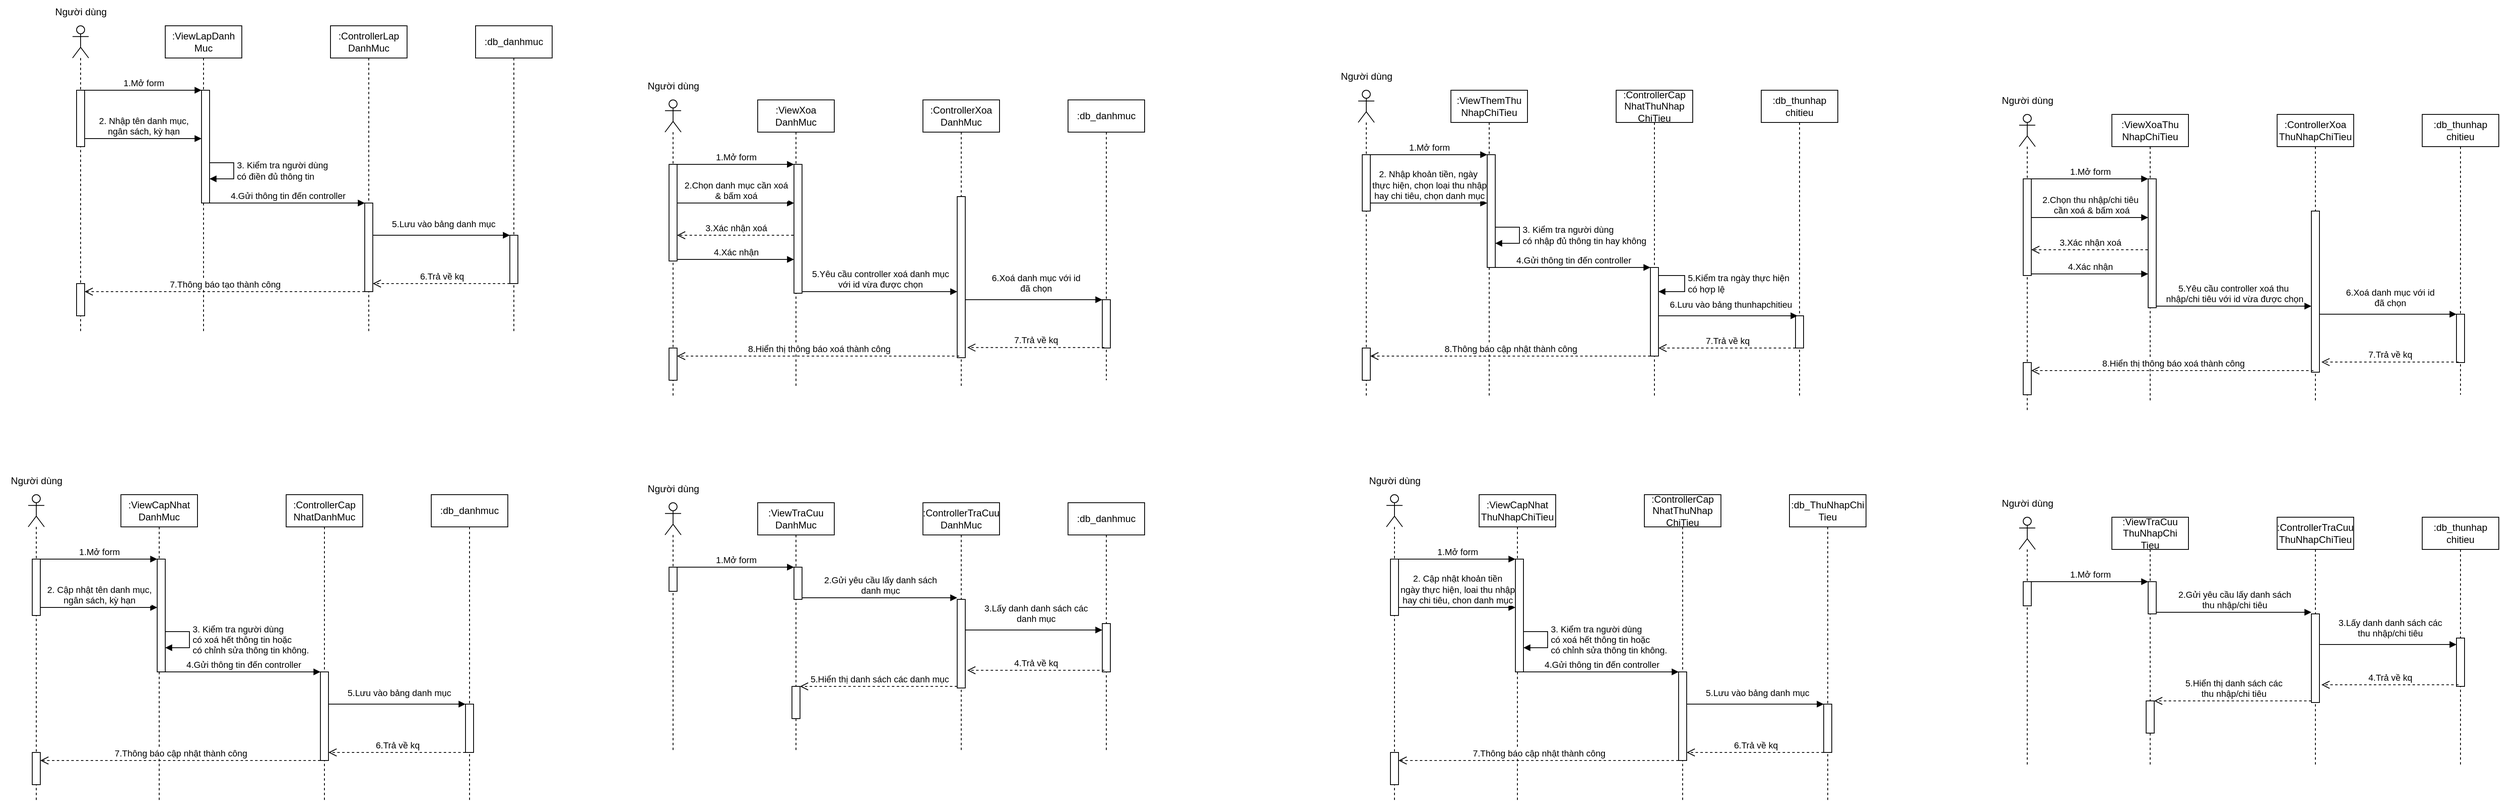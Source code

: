 <mxfile version="26.0.16">
  <diagram name="Page-1" id="Nqb4-_hJpwS22VLIAk9H">
    <mxGraphModel dx="1231" dy="576" grid="1" gridSize="10" guides="1" tooltips="1" connect="1" arrows="1" fold="1" page="1" pageScale="1" pageWidth="850" pageHeight="1100" math="0" shadow="0">
      <root>
        <mxCell id="0" />
        <mxCell id="1" parent="0" />
        <mxCell id="1UYPP20aJdMT9HMQDUuw-1" value="" style="shape=umlLifeline;perimeter=lifelinePerimeter;whiteSpace=wrap;html=1;container=1;dropTarget=0;collapsible=0;recursiveResize=0;outlineConnect=0;portConstraint=eastwest;newEdgeStyle={&quot;curved&quot;:0,&quot;rounded&quot;:0};participant=umlActor;" parent="1" vertex="1">
          <mxGeometry x="210" y="100" width="20" height="380" as="geometry" />
        </mxCell>
        <mxCell id="1UYPP20aJdMT9HMQDUuw-8" value="" style="html=1;points=[[0,0,0,0,5],[0,1,0,0,-5],[1,0,0,0,5],[1,1,0,0,-5]];perimeter=orthogonalPerimeter;outlineConnect=0;targetShapes=umlLifeline;portConstraint=eastwest;newEdgeStyle={&quot;curved&quot;:0,&quot;rounded&quot;:0};" parent="1UYPP20aJdMT9HMQDUuw-1" vertex="1">
          <mxGeometry x="5" y="80" width="10" height="70" as="geometry" />
        </mxCell>
        <mxCell id="1UYPP20aJdMT9HMQDUuw-19" value="" style="html=1;points=[[0,0,0,0,5],[0,1,0,0,-5],[1,0,0,0,5],[1,1,0,0,-5]];perimeter=orthogonalPerimeter;outlineConnect=0;targetShapes=umlLifeline;portConstraint=eastwest;newEdgeStyle={&quot;curved&quot;:0,&quot;rounded&quot;:0};" parent="1UYPP20aJdMT9HMQDUuw-1" vertex="1">
          <mxGeometry x="5" y="320" width="10" height="40" as="geometry" />
        </mxCell>
        <mxCell id="1UYPP20aJdMT9HMQDUuw-2" value=":ViewLapDanh&lt;br&gt;Muc" style="shape=umlLifeline;perimeter=lifelinePerimeter;whiteSpace=wrap;html=1;container=1;dropTarget=0;collapsible=0;recursiveResize=0;outlineConnect=0;portConstraint=eastwest;newEdgeStyle={&quot;curved&quot;:0,&quot;rounded&quot;:0};" parent="1" vertex="1">
          <mxGeometry x="325" y="100" width="95" height="380" as="geometry" />
        </mxCell>
        <mxCell id="1UYPP20aJdMT9HMQDUuw-5" value="" style="html=1;points=[[0,0,0,0,5],[0,1,0,0,-5],[1,0,0,0,5],[1,1,0,0,-5]];perimeter=orthogonalPerimeter;outlineConnect=0;targetShapes=umlLifeline;portConstraint=eastwest;newEdgeStyle={&quot;curved&quot;:0,&quot;rounded&quot;:0};" parent="1UYPP20aJdMT9HMQDUuw-2" vertex="1">
          <mxGeometry x="45" y="80" width="10" height="140" as="geometry" />
        </mxCell>
        <mxCell id="1UYPP20aJdMT9HMQDUuw-3" value=":ControllerLap&lt;br&gt;DanhMuc" style="shape=umlLifeline;perimeter=lifelinePerimeter;whiteSpace=wrap;html=1;container=1;dropTarget=0;collapsible=0;recursiveResize=0;outlineConnect=0;portConstraint=eastwest;newEdgeStyle={&quot;curved&quot;:0,&quot;rounded&quot;:0};" parent="1" vertex="1">
          <mxGeometry x="530" y="100" width="95" height="380" as="geometry" />
        </mxCell>
        <mxCell id="1UYPP20aJdMT9HMQDUuw-15" value="" style="html=1;points=[[0,0,0,0,5],[0,1,0,0,-5],[1,0,0,0,5],[1,1,0,0,-5]];perimeter=orthogonalPerimeter;outlineConnect=0;targetShapes=umlLifeline;portConstraint=eastwest;newEdgeStyle={&quot;curved&quot;:0,&quot;rounded&quot;:0};" parent="1UYPP20aJdMT9HMQDUuw-3" vertex="1">
          <mxGeometry x="42.5" y="220" width="10" height="110" as="geometry" />
        </mxCell>
        <mxCell id="1UYPP20aJdMT9HMQDUuw-4" value=":db_danhmuc" style="shape=umlLifeline;perimeter=lifelinePerimeter;whiteSpace=wrap;html=1;container=1;dropTarget=0;collapsible=0;recursiveResize=0;outlineConnect=0;portConstraint=eastwest;newEdgeStyle={&quot;curved&quot;:0,&quot;rounded&quot;:0};" parent="1" vertex="1">
          <mxGeometry x="710" y="100" width="95" height="380" as="geometry" />
        </mxCell>
        <mxCell id="1UYPP20aJdMT9HMQDUuw-12" value="" style="html=1;points=[[0,0,0,0,5],[0,1,0,0,-5],[1,0,0,0,5],[1,1,0,0,-5]];perimeter=orthogonalPerimeter;outlineConnect=0;targetShapes=umlLifeline;portConstraint=eastwest;newEdgeStyle={&quot;curved&quot;:0,&quot;rounded&quot;:0};" parent="1UYPP20aJdMT9HMQDUuw-4" vertex="1">
          <mxGeometry x="42.5" y="260" width="10" height="60" as="geometry" />
        </mxCell>
        <mxCell id="1UYPP20aJdMT9HMQDUuw-9" value="1.Mở form" style="html=1;verticalAlign=bottom;endArrow=block;curved=0;rounded=0;" parent="1" edge="1">
          <mxGeometry relative="1" as="geometry">
            <mxPoint x="225" y="180" as="sourcePoint" />
            <mxPoint x="370" y="180" as="targetPoint" />
          </mxGeometry>
        </mxCell>
        <mxCell id="1UYPP20aJdMT9HMQDUuw-10" value="2. Nhập tên danh mục,&lt;div&gt;ngân sách, kỳ hạn&lt;/div&gt;" style="html=1;verticalAlign=bottom;endArrow=block;curved=0;rounded=0;" parent="1" edge="1">
          <mxGeometry relative="1" as="geometry">
            <mxPoint x="225" y="240" as="sourcePoint" />
            <mxPoint x="370" y="240" as="targetPoint" />
          </mxGeometry>
        </mxCell>
        <mxCell id="1UYPP20aJdMT9HMQDUuw-16" value="4.Gửi thông tin đến controller" style="html=1;verticalAlign=bottom;endArrow=block;curved=0;rounded=0;entryX=0;entryY=0;entryDx=0;entryDy=5;" parent="1" edge="1">
          <mxGeometry relative="1" as="geometry">
            <mxPoint x="380" y="320.0" as="sourcePoint" />
            <mxPoint x="572.5" y="320.0" as="targetPoint" />
          </mxGeometry>
        </mxCell>
        <mxCell id="1UYPP20aJdMT9HMQDUuw-13" value="5.Lưu vào bảng danh mục" style="html=1;verticalAlign=bottom;endArrow=block;curved=0;rounded=0;entryX=0;entryY=0;entryDx=0;entryDy=5;" parent="1" edge="1">
          <mxGeometry x="0.029" y="5" relative="1" as="geometry">
            <mxPoint x="582.5" y="360" as="sourcePoint" />
            <mxPoint x="752.5" y="360" as="targetPoint" />
            <mxPoint as="offset" />
          </mxGeometry>
        </mxCell>
        <mxCell id="1UYPP20aJdMT9HMQDUuw-14" value="6.Trả về kq" style="html=1;verticalAlign=bottom;endArrow=open;dashed=1;endSize=8;curved=0;rounded=0;exitX=0;exitY=1;exitDx=0;exitDy=-5;" parent="1" edge="1">
          <mxGeometry x="0.002" relative="1" as="geometry">
            <mxPoint x="582.5" y="420" as="targetPoint" />
            <mxPoint x="752.5" y="420" as="sourcePoint" />
            <mxPoint as="offset" />
          </mxGeometry>
        </mxCell>
        <mxCell id="1UYPP20aJdMT9HMQDUuw-17" value="7.Thông báo tạo thành công" style="html=1;verticalAlign=bottom;endArrow=open;dashed=1;endSize=8;curved=0;rounded=0;exitX=0;exitY=1;exitDx=0;exitDy=-5;" parent="1" edge="1">
          <mxGeometry relative="1" as="geometry">
            <mxPoint x="225" y="430.0" as="targetPoint" />
            <mxPoint x="572.5" y="430.0" as="sourcePoint" />
          </mxGeometry>
        </mxCell>
        <mxCell id="1UYPP20aJdMT9HMQDUuw-20" value="Người dùng" style="text;html=1;align=center;verticalAlign=middle;resizable=0;points=[];autosize=1;strokeColor=none;fillColor=none;" parent="1" vertex="1">
          <mxGeometry x="175" y="68" width="90" height="30" as="geometry" />
        </mxCell>
        <mxCell id="yItDYF09Xic0s_mpBKQD-3" value="3. Kiểm tra người dùng&lt;br&gt;có điền đủ thông tin" style="html=1;align=left;spacingLeft=2;endArrow=block;rounded=0;edgeStyle=orthogonalEdgeStyle;curved=0;rounded=0;" edge="1" parent="1">
          <mxGeometry relative="1" as="geometry">
            <mxPoint x="380" y="270" as="sourcePoint" />
            <Array as="points">
              <mxPoint x="410" y="270" />
              <mxPoint x="410" y="290" />
            </Array>
            <mxPoint x="380" y="290" as="targetPoint" />
            <mxPoint as="offset" />
          </mxGeometry>
        </mxCell>
        <mxCell id="yItDYF09Xic0s_mpBKQD-5" value="" style="shape=umlLifeline;perimeter=lifelinePerimeter;whiteSpace=wrap;html=1;container=1;dropTarget=0;collapsible=0;recursiveResize=0;outlineConnect=0;portConstraint=eastwest;newEdgeStyle={&quot;curved&quot;:0,&quot;rounded&quot;:0};participant=umlActor;" vertex="1" parent="1">
          <mxGeometry x="155" y="682" width="20" height="380" as="geometry" />
        </mxCell>
        <mxCell id="yItDYF09Xic0s_mpBKQD-6" value="" style="html=1;points=[[0,0,0,0,5],[0,1,0,0,-5],[1,0,0,0,5],[1,1,0,0,-5]];perimeter=orthogonalPerimeter;outlineConnect=0;targetShapes=umlLifeline;portConstraint=eastwest;newEdgeStyle={&quot;curved&quot;:0,&quot;rounded&quot;:0};" vertex="1" parent="yItDYF09Xic0s_mpBKQD-5">
          <mxGeometry x="5" y="80" width="10" height="70" as="geometry" />
        </mxCell>
        <mxCell id="yItDYF09Xic0s_mpBKQD-7" value="" style="html=1;points=[[0,0,0,0,5],[0,1,0,0,-5],[1,0,0,0,5],[1,1,0,0,-5]];perimeter=orthogonalPerimeter;outlineConnect=0;targetShapes=umlLifeline;portConstraint=eastwest;newEdgeStyle={&quot;curved&quot;:0,&quot;rounded&quot;:0};" vertex="1" parent="yItDYF09Xic0s_mpBKQD-5">
          <mxGeometry x="5" y="320" width="10" height="40" as="geometry" />
        </mxCell>
        <mxCell id="yItDYF09Xic0s_mpBKQD-8" value=":ViewCapNhat&lt;br&gt;DanhMuc" style="shape=umlLifeline;perimeter=lifelinePerimeter;whiteSpace=wrap;html=1;container=1;dropTarget=0;collapsible=0;recursiveResize=0;outlineConnect=0;portConstraint=eastwest;newEdgeStyle={&quot;curved&quot;:0,&quot;rounded&quot;:0};" vertex="1" parent="1">
          <mxGeometry x="270" y="682" width="95" height="380" as="geometry" />
        </mxCell>
        <mxCell id="yItDYF09Xic0s_mpBKQD-9" value="" style="html=1;points=[[0,0,0,0,5],[0,1,0,0,-5],[1,0,0,0,5],[1,1,0,0,-5]];perimeter=orthogonalPerimeter;outlineConnect=0;targetShapes=umlLifeline;portConstraint=eastwest;newEdgeStyle={&quot;curved&quot;:0,&quot;rounded&quot;:0};" vertex="1" parent="yItDYF09Xic0s_mpBKQD-8">
          <mxGeometry x="45" y="80" width="10" height="140" as="geometry" />
        </mxCell>
        <mxCell id="yItDYF09Xic0s_mpBKQD-10" value=":ControllerCap&lt;br&gt;NhatDanhMuc" style="shape=umlLifeline;perimeter=lifelinePerimeter;whiteSpace=wrap;html=1;container=1;dropTarget=0;collapsible=0;recursiveResize=0;outlineConnect=0;portConstraint=eastwest;newEdgeStyle={&quot;curved&quot;:0,&quot;rounded&quot;:0};" vertex="1" parent="1">
          <mxGeometry x="475" y="682" width="95" height="380" as="geometry" />
        </mxCell>
        <mxCell id="yItDYF09Xic0s_mpBKQD-11" value="" style="html=1;points=[[0,0,0,0,5],[0,1,0,0,-5],[1,0,0,0,5],[1,1,0,0,-5]];perimeter=orthogonalPerimeter;outlineConnect=0;targetShapes=umlLifeline;portConstraint=eastwest;newEdgeStyle={&quot;curved&quot;:0,&quot;rounded&quot;:0};" vertex="1" parent="yItDYF09Xic0s_mpBKQD-10">
          <mxGeometry x="42.5" y="220" width="10" height="110" as="geometry" />
        </mxCell>
        <mxCell id="yItDYF09Xic0s_mpBKQD-12" value=":db_danhmuc" style="shape=umlLifeline;perimeter=lifelinePerimeter;whiteSpace=wrap;html=1;container=1;dropTarget=0;collapsible=0;recursiveResize=0;outlineConnect=0;portConstraint=eastwest;newEdgeStyle={&quot;curved&quot;:0,&quot;rounded&quot;:0};" vertex="1" parent="1">
          <mxGeometry x="655" y="682" width="95" height="380" as="geometry" />
        </mxCell>
        <mxCell id="yItDYF09Xic0s_mpBKQD-13" value="" style="html=1;points=[[0,0,0,0,5],[0,1,0,0,-5],[1,0,0,0,5],[1,1,0,0,-5]];perimeter=orthogonalPerimeter;outlineConnect=0;targetShapes=umlLifeline;portConstraint=eastwest;newEdgeStyle={&quot;curved&quot;:0,&quot;rounded&quot;:0};" vertex="1" parent="yItDYF09Xic0s_mpBKQD-12">
          <mxGeometry x="42.5" y="260" width="10" height="60" as="geometry" />
        </mxCell>
        <mxCell id="yItDYF09Xic0s_mpBKQD-14" value="1.Mở form" style="html=1;verticalAlign=bottom;endArrow=block;curved=0;rounded=0;" edge="1" parent="1">
          <mxGeometry relative="1" as="geometry">
            <mxPoint x="170" y="762" as="sourcePoint" />
            <mxPoint x="315" y="762" as="targetPoint" />
          </mxGeometry>
        </mxCell>
        <mxCell id="yItDYF09Xic0s_mpBKQD-15" value="2. Cập nhật tên danh mục,&lt;div&gt;ngân sách, kỳ hạn&lt;/div&gt;" style="html=1;verticalAlign=bottom;endArrow=block;curved=0;rounded=0;" edge="1" parent="1">
          <mxGeometry relative="1" as="geometry">
            <mxPoint x="170" y="822" as="sourcePoint" />
            <mxPoint x="315" y="822" as="targetPoint" />
          </mxGeometry>
        </mxCell>
        <mxCell id="yItDYF09Xic0s_mpBKQD-16" value="4.Gửi thông tin đến controller" style="html=1;verticalAlign=bottom;endArrow=block;curved=0;rounded=0;entryX=0;entryY=0;entryDx=0;entryDy=5;" edge="1" parent="1">
          <mxGeometry relative="1" as="geometry">
            <mxPoint x="325" y="902.0" as="sourcePoint" />
            <mxPoint x="517.5" y="902.0" as="targetPoint" />
          </mxGeometry>
        </mxCell>
        <mxCell id="yItDYF09Xic0s_mpBKQD-17" value="5.Lưu vào bảng danh mục" style="html=1;verticalAlign=bottom;endArrow=block;curved=0;rounded=0;entryX=0;entryY=0;entryDx=0;entryDy=5;" edge="1" parent="1">
          <mxGeometry x="0.029" y="5" relative="1" as="geometry">
            <mxPoint x="527.5" y="942" as="sourcePoint" />
            <mxPoint x="697.5" y="942" as="targetPoint" />
            <mxPoint as="offset" />
          </mxGeometry>
        </mxCell>
        <mxCell id="yItDYF09Xic0s_mpBKQD-18" value="6.Trả về kq" style="html=1;verticalAlign=bottom;endArrow=open;dashed=1;endSize=8;curved=0;rounded=0;exitX=0;exitY=1;exitDx=0;exitDy=-5;" edge="1" parent="1">
          <mxGeometry x="0.002" relative="1" as="geometry">
            <mxPoint x="527.5" y="1002" as="targetPoint" />
            <mxPoint x="697.5" y="1002" as="sourcePoint" />
            <mxPoint as="offset" />
          </mxGeometry>
        </mxCell>
        <mxCell id="yItDYF09Xic0s_mpBKQD-19" value="7.Thông báo cập nhật thành công" style="html=1;verticalAlign=bottom;endArrow=open;dashed=1;endSize=8;curved=0;rounded=0;exitX=0;exitY=1;exitDx=0;exitDy=-5;" edge="1" parent="1">
          <mxGeometry relative="1" as="geometry">
            <mxPoint x="170" y="1012.0" as="targetPoint" />
            <mxPoint x="517.5" y="1012.0" as="sourcePoint" />
          </mxGeometry>
        </mxCell>
        <mxCell id="yItDYF09Xic0s_mpBKQD-20" value="Người dùng" style="text;html=1;align=center;verticalAlign=middle;resizable=0;points=[];autosize=1;strokeColor=none;fillColor=none;" vertex="1" parent="1">
          <mxGeometry x="120" y="650" width="90" height="30" as="geometry" />
        </mxCell>
        <mxCell id="yItDYF09Xic0s_mpBKQD-21" value="3. Kiểm tra người dùng&lt;br&gt;có xoá hết thông tin hoặc&lt;br&gt;có chỉnh sửa thông tin không." style="html=1;align=left;spacingLeft=2;endArrow=block;rounded=0;edgeStyle=orthogonalEdgeStyle;curved=0;rounded=0;" edge="1" parent="1">
          <mxGeometry relative="1" as="geometry">
            <mxPoint x="325" y="852" as="sourcePoint" />
            <Array as="points">
              <mxPoint x="355" y="852" />
              <mxPoint x="355" y="872" />
            </Array>
            <mxPoint x="325" y="872" as="targetPoint" />
            <mxPoint as="offset" />
          </mxGeometry>
        </mxCell>
        <mxCell id="yItDYF09Xic0s_mpBKQD-22" value="" style="shape=umlLifeline;perimeter=lifelinePerimeter;whiteSpace=wrap;html=1;container=1;dropTarget=0;collapsible=0;recursiveResize=0;outlineConnect=0;portConstraint=eastwest;newEdgeStyle={&quot;curved&quot;:0,&quot;rounded&quot;:0};participant=umlActor;" vertex="1" parent="1">
          <mxGeometry x="945" y="692" width="20" height="308" as="geometry" />
        </mxCell>
        <mxCell id="yItDYF09Xic0s_mpBKQD-23" value="" style="html=1;points=[[0,0,0,0,5],[0,1,0,0,-5],[1,0,0,0,5],[1,1,0,0,-5]];perimeter=orthogonalPerimeter;outlineConnect=0;targetShapes=umlLifeline;portConstraint=eastwest;newEdgeStyle={&quot;curved&quot;:0,&quot;rounded&quot;:0};" vertex="1" parent="yItDYF09Xic0s_mpBKQD-22">
          <mxGeometry x="5" y="80" width="10" height="30" as="geometry" />
        </mxCell>
        <mxCell id="yItDYF09Xic0s_mpBKQD-25" value=":ViewTraCuu&lt;br&gt;DanhMuc" style="shape=umlLifeline;perimeter=lifelinePerimeter;whiteSpace=wrap;html=1;container=1;dropTarget=0;collapsible=0;recursiveResize=0;outlineConnect=0;portConstraint=eastwest;newEdgeStyle={&quot;curved&quot;:0,&quot;rounded&quot;:0};" vertex="1" parent="1">
          <mxGeometry x="1060" y="692" width="95" height="308" as="geometry" />
        </mxCell>
        <mxCell id="yItDYF09Xic0s_mpBKQD-26" value="" style="html=1;points=[[0,0,0,0,5],[0,1,0,0,-5],[1,0,0,0,5],[1,1,0,0,-5]];perimeter=orthogonalPerimeter;outlineConnect=0;targetShapes=umlLifeline;portConstraint=eastwest;newEdgeStyle={&quot;curved&quot;:0,&quot;rounded&quot;:0};" vertex="1" parent="yItDYF09Xic0s_mpBKQD-25">
          <mxGeometry x="45" y="80" width="10" height="40" as="geometry" />
        </mxCell>
        <mxCell id="yItDYF09Xic0s_mpBKQD-24" value="" style="html=1;points=[[0,0,0,0,5],[0,1,0,0,-5],[1,0,0,0,5],[1,1,0,0,-5]];perimeter=orthogonalPerimeter;outlineConnect=0;targetShapes=umlLifeline;portConstraint=eastwest;newEdgeStyle={&quot;curved&quot;:0,&quot;rounded&quot;:0};" vertex="1" parent="yItDYF09Xic0s_mpBKQD-25">
          <mxGeometry x="42.5" y="228" width="10" height="40" as="geometry" />
        </mxCell>
        <mxCell id="yItDYF09Xic0s_mpBKQD-27" value=":ControllerTraCuu&lt;br&gt;DanhMuc" style="shape=umlLifeline;perimeter=lifelinePerimeter;whiteSpace=wrap;html=1;container=1;dropTarget=0;collapsible=0;recursiveResize=0;outlineConnect=0;portConstraint=eastwest;newEdgeStyle={&quot;curved&quot;:0,&quot;rounded&quot;:0};" vertex="1" parent="1">
          <mxGeometry x="1265" y="692" width="95" height="308" as="geometry" />
        </mxCell>
        <mxCell id="yItDYF09Xic0s_mpBKQD-28" value="" style="html=1;points=[[0,0,0,0,5],[0,1,0,0,-5],[1,0,0,0,5],[1,1,0,0,-5]];perimeter=orthogonalPerimeter;outlineConnect=0;targetShapes=umlLifeline;portConstraint=eastwest;newEdgeStyle={&quot;curved&quot;:0,&quot;rounded&quot;:0};" vertex="1" parent="yItDYF09Xic0s_mpBKQD-27">
          <mxGeometry x="42.5" y="120" width="10" height="110" as="geometry" />
        </mxCell>
        <mxCell id="yItDYF09Xic0s_mpBKQD-29" value=":db_danhmuc" style="shape=umlLifeline;perimeter=lifelinePerimeter;whiteSpace=wrap;html=1;container=1;dropTarget=0;collapsible=0;recursiveResize=0;outlineConnect=0;portConstraint=eastwest;newEdgeStyle={&quot;curved&quot;:0,&quot;rounded&quot;:0};" vertex="1" parent="1">
          <mxGeometry x="1445" y="692" width="95" height="308" as="geometry" />
        </mxCell>
        <mxCell id="yItDYF09Xic0s_mpBKQD-30" value="" style="html=1;points=[[0,0,0,0,5],[0,1,0,0,-5],[1,0,0,0,5],[1,1,0,0,-5]];perimeter=orthogonalPerimeter;outlineConnect=0;targetShapes=umlLifeline;portConstraint=eastwest;newEdgeStyle={&quot;curved&quot;:0,&quot;rounded&quot;:0};" vertex="1" parent="yItDYF09Xic0s_mpBKQD-29">
          <mxGeometry x="42.5" y="150" width="10" height="60" as="geometry" />
        </mxCell>
        <mxCell id="yItDYF09Xic0s_mpBKQD-31" value="1.Mở form" style="html=1;verticalAlign=bottom;endArrow=block;curved=0;rounded=0;" edge="1" parent="1">
          <mxGeometry relative="1" as="geometry">
            <mxPoint x="960" y="772" as="sourcePoint" />
            <mxPoint x="1105" y="772" as="targetPoint" />
          </mxGeometry>
        </mxCell>
        <mxCell id="yItDYF09Xic0s_mpBKQD-33" value="2.Gửi yêu cầu lấy danh sách&lt;br&gt;danh mục" style="html=1;verticalAlign=bottom;endArrow=block;curved=0;rounded=0;entryX=0;entryY=0;entryDx=0;entryDy=5;" edge="1" parent="1">
          <mxGeometry relative="1" as="geometry">
            <mxPoint x="1115" y="810.0" as="sourcePoint" />
            <mxPoint x="1307.5" y="810.0" as="targetPoint" />
          </mxGeometry>
        </mxCell>
        <mxCell id="yItDYF09Xic0s_mpBKQD-34" value="3.Lấy danh danh sách các&lt;br&gt;danh mục" style="html=1;verticalAlign=bottom;endArrow=block;curved=0;rounded=0;entryX=0;entryY=0;entryDx=0;entryDy=5;" edge="1" parent="1">
          <mxGeometry x="0.029" y="5" relative="1" as="geometry">
            <mxPoint x="1317.5" y="850" as="sourcePoint" />
            <mxPoint x="1487.5" y="850" as="targetPoint" />
            <mxPoint as="offset" />
          </mxGeometry>
        </mxCell>
        <mxCell id="yItDYF09Xic0s_mpBKQD-35" value="4.Trả về kq" style="html=1;verticalAlign=bottom;endArrow=open;dashed=1;endSize=8;curved=0;rounded=0;exitX=0;exitY=1;exitDx=0;exitDy=-5;" edge="1" parent="1">
          <mxGeometry x="0.002" relative="1" as="geometry">
            <mxPoint x="1320" y="900" as="targetPoint" />
            <mxPoint x="1490" y="900" as="sourcePoint" />
            <mxPoint as="offset" />
          </mxGeometry>
        </mxCell>
        <mxCell id="yItDYF09Xic0s_mpBKQD-36" value="5.Hiển thị danh sách các danh mục" style="html=1;verticalAlign=bottom;endArrow=open;dashed=1;endSize=8;curved=0;rounded=0;exitX=0;exitY=1;exitDx=0;exitDy=-5;" edge="1" parent="1" target="yItDYF09Xic0s_mpBKQD-24">
          <mxGeometry x="-0.003" relative="1" as="geometry">
            <mxPoint x="960" y="920.0" as="targetPoint" />
            <mxPoint x="1307.5" y="920.0" as="sourcePoint" />
            <mxPoint as="offset" />
          </mxGeometry>
        </mxCell>
        <mxCell id="yItDYF09Xic0s_mpBKQD-37" value="Người dùng" style="text;html=1;align=center;verticalAlign=middle;resizable=0;points=[];autosize=1;strokeColor=none;fillColor=none;" vertex="1" parent="1">
          <mxGeometry x="910" y="660" width="90" height="30" as="geometry" />
        </mxCell>
        <mxCell id="yItDYF09Xic0s_mpBKQD-39" value="" style="shape=umlLifeline;perimeter=lifelinePerimeter;whiteSpace=wrap;html=1;container=1;dropTarget=0;collapsible=0;recursiveResize=0;outlineConnect=0;portConstraint=eastwest;newEdgeStyle={&quot;curved&quot;:0,&quot;rounded&quot;:0};participant=umlActor;" vertex="1" parent="1">
          <mxGeometry x="945" y="192" width="20" height="368" as="geometry" />
        </mxCell>
        <mxCell id="yItDYF09Xic0s_mpBKQD-40" value="" style="html=1;points=[[0,0,0,0,5],[0,1,0,0,-5],[1,0,0,0,5],[1,1,0,0,-5]];perimeter=orthogonalPerimeter;outlineConnect=0;targetShapes=umlLifeline;portConstraint=eastwest;newEdgeStyle={&quot;curved&quot;:0,&quot;rounded&quot;:0};" vertex="1" parent="yItDYF09Xic0s_mpBKQD-39">
          <mxGeometry x="5" y="80" width="10" height="120" as="geometry" />
        </mxCell>
        <mxCell id="yItDYF09Xic0s_mpBKQD-62" value="" style="html=1;points=[[0,0,0,0,5],[0,1,0,0,-5],[1,0,0,0,5],[1,1,0,0,-5]];perimeter=orthogonalPerimeter;outlineConnect=0;targetShapes=umlLifeline;portConstraint=eastwest;newEdgeStyle={&quot;curved&quot;:0,&quot;rounded&quot;:0};" vertex="1" parent="yItDYF09Xic0s_mpBKQD-39">
          <mxGeometry x="5" y="308" width="10" height="40" as="geometry" />
        </mxCell>
        <mxCell id="yItDYF09Xic0s_mpBKQD-41" value=":ViewXoa&lt;br&gt;DanhMuc" style="shape=umlLifeline;perimeter=lifelinePerimeter;whiteSpace=wrap;html=1;container=1;dropTarget=0;collapsible=0;recursiveResize=0;outlineConnect=0;portConstraint=eastwest;newEdgeStyle={&quot;curved&quot;:0,&quot;rounded&quot;:0};" vertex="1" parent="1">
          <mxGeometry x="1060" y="192" width="95" height="358" as="geometry" />
        </mxCell>
        <mxCell id="yItDYF09Xic0s_mpBKQD-42" value="" style="html=1;points=[[0,0,0,0,5],[0,1,0,0,-5],[1,0,0,0,5],[1,1,0,0,-5]];perimeter=orthogonalPerimeter;outlineConnect=0;targetShapes=umlLifeline;portConstraint=eastwest;newEdgeStyle={&quot;curved&quot;:0,&quot;rounded&quot;:0};" vertex="1" parent="yItDYF09Xic0s_mpBKQD-41">
          <mxGeometry x="45" y="80" width="10" height="160" as="geometry" />
        </mxCell>
        <mxCell id="yItDYF09Xic0s_mpBKQD-44" value=":ControllerXoa&lt;br&gt;DanhMuc" style="shape=umlLifeline;perimeter=lifelinePerimeter;whiteSpace=wrap;html=1;container=1;dropTarget=0;collapsible=0;recursiveResize=0;outlineConnect=0;portConstraint=eastwest;newEdgeStyle={&quot;curved&quot;:0,&quot;rounded&quot;:0};" vertex="1" parent="1">
          <mxGeometry x="1265" y="192" width="95" height="358" as="geometry" />
        </mxCell>
        <mxCell id="yItDYF09Xic0s_mpBKQD-45" value="" style="html=1;points=[[0,0,0,0,5],[0,1,0,0,-5],[1,0,0,0,5],[1,1,0,0,-5]];perimeter=orthogonalPerimeter;outlineConnect=0;targetShapes=umlLifeline;portConstraint=eastwest;newEdgeStyle={&quot;curved&quot;:0,&quot;rounded&quot;:0};" vertex="1" parent="yItDYF09Xic0s_mpBKQD-44">
          <mxGeometry x="42.5" y="120" width="10" height="200" as="geometry" />
        </mxCell>
        <mxCell id="yItDYF09Xic0s_mpBKQD-46" value=":db_danhmuc" style="shape=umlLifeline;perimeter=lifelinePerimeter;whiteSpace=wrap;html=1;container=1;dropTarget=0;collapsible=0;recursiveResize=0;outlineConnect=0;portConstraint=eastwest;newEdgeStyle={&quot;curved&quot;:0,&quot;rounded&quot;:0};" vertex="1" parent="1">
          <mxGeometry x="1445" y="192" width="95" height="348" as="geometry" />
        </mxCell>
        <mxCell id="yItDYF09Xic0s_mpBKQD-47" value="" style="html=1;points=[[0,0,0,0,5],[0,1,0,0,-5],[1,0,0,0,5],[1,1,0,0,-5]];perimeter=orthogonalPerimeter;outlineConnect=0;targetShapes=umlLifeline;portConstraint=eastwest;newEdgeStyle={&quot;curved&quot;:0,&quot;rounded&quot;:0};" vertex="1" parent="yItDYF09Xic0s_mpBKQD-46">
          <mxGeometry x="42.5" y="248" width="10" height="60" as="geometry" />
        </mxCell>
        <mxCell id="yItDYF09Xic0s_mpBKQD-48" value="1.Mở form" style="html=1;verticalAlign=bottom;endArrow=block;curved=0;rounded=0;" edge="1" parent="1">
          <mxGeometry relative="1" as="geometry">
            <mxPoint x="960" y="272" as="sourcePoint" />
            <mxPoint x="1105" y="272" as="targetPoint" />
          </mxGeometry>
        </mxCell>
        <mxCell id="yItDYF09Xic0s_mpBKQD-49" value="5.Yêu cầu controller xoá danh mục&lt;br&gt;với id vừa được chọn" style="html=1;verticalAlign=bottom;endArrow=block;curved=0;rounded=0;entryX=0;entryY=0;entryDx=0;entryDy=5;" edge="1" parent="1">
          <mxGeometry x="0.002" relative="1" as="geometry">
            <mxPoint x="1115" y="430.0" as="sourcePoint" />
            <mxPoint x="1307.5" y="430.0" as="targetPoint" />
            <mxPoint as="offset" />
          </mxGeometry>
        </mxCell>
        <mxCell id="yItDYF09Xic0s_mpBKQD-50" value="6.Xoá danh mục với id&lt;br&gt;đã chọn" style="html=1;verticalAlign=bottom;endArrow=block;curved=0;rounded=0;entryX=0;entryY=0;entryDx=0;entryDy=5;" edge="1" parent="1">
          <mxGeometry x="0.029" y="5" relative="1" as="geometry">
            <mxPoint x="1317.5" y="440" as="sourcePoint" />
            <mxPoint x="1487.5" y="440" as="targetPoint" />
            <mxPoint as="offset" />
          </mxGeometry>
        </mxCell>
        <mxCell id="yItDYF09Xic0s_mpBKQD-51" value="7.Trả về kq" style="html=1;verticalAlign=bottom;endArrow=open;dashed=1;endSize=8;curved=0;rounded=0;exitX=0;exitY=1;exitDx=0;exitDy=-5;" edge="1" parent="1">
          <mxGeometry x="0.005" relative="1" as="geometry">
            <mxPoint x="1320" y="499.39" as="targetPoint" />
            <mxPoint x="1490" y="499.39" as="sourcePoint" />
            <mxPoint as="offset" />
          </mxGeometry>
        </mxCell>
        <mxCell id="yItDYF09Xic0s_mpBKQD-52" value="8.Hiển thị thông báo xoá thành công" style="html=1;verticalAlign=bottom;endArrow=open;dashed=1;endSize=8;curved=0;rounded=0;" edge="1" target="yItDYF09Xic0s_mpBKQD-62" parent="1">
          <mxGeometry x="-0.003" relative="1" as="geometry">
            <mxPoint x="980" y="510" as="targetPoint" />
            <mxPoint x="1310" y="510" as="sourcePoint" />
            <mxPoint as="offset" />
          </mxGeometry>
        </mxCell>
        <mxCell id="yItDYF09Xic0s_mpBKQD-53" value="Người dùng" style="text;html=1;align=center;verticalAlign=middle;resizable=0;points=[];autosize=1;strokeColor=none;fillColor=none;" vertex="1" parent="1">
          <mxGeometry x="910" y="160" width="90" height="30" as="geometry" />
        </mxCell>
        <mxCell id="yItDYF09Xic0s_mpBKQD-55" value="2.Chọn danh mục cần xoá&lt;br&gt;&amp;amp; bấm xoá" style="html=1;verticalAlign=bottom;endArrow=block;curved=0;rounded=0;" edge="1" parent="1">
          <mxGeometry relative="1" as="geometry">
            <mxPoint x="960" y="320" as="sourcePoint" />
            <mxPoint x="1105" y="320" as="targetPoint" />
          </mxGeometry>
        </mxCell>
        <mxCell id="yItDYF09Xic0s_mpBKQD-56" value="3.Xác nhận xoá" style="html=1;verticalAlign=bottom;endArrow=open;dashed=1;endSize=8;curved=0;rounded=0;exitX=0;exitY=1;exitDx=0;exitDy=-5;" edge="1" parent="1" target="yItDYF09Xic0s_mpBKQD-40">
          <mxGeometry x="-0.003" relative="1" as="geometry">
            <mxPoint x="970" y="360" as="targetPoint" />
            <mxPoint x="1104.5" y="360.0" as="sourcePoint" />
            <mxPoint as="offset" />
          </mxGeometry>
        </mxCell>
        <mxCell id="yItDYF09Xic0s_mpBKQD-57" value="4.Xác nhận" style="html=1;verticalAlign=bottom;endArrow=block;curved=0;rounded=0;" edge="1" parent="1">
          <mxGeometry relative="1" as="geometry">
            <mxPoint x="960" y="390" as="sourcePoint" />
            <mxPoint x="1105" y="390" as="targetPoint" />
          </mxGeometry>
        </mxCell>
        <mxCell id="yItDYF09Xic0s_mpBKQD-63" value="" style="shape=umlLifeline;perimeter=lifelinePerimeter;whiteSpace=wrap;html=1;container=1;dropTarget=0;collapsible=0;recursiveResize=0;outlineConnect=0;portConstraint=eastwest;newEdgeStyle={&quot;curved&quot;:0,&quot;rounded&quot;:0};participant=umlActor;" vertex="1" parent="1">
          <mxGeometry x="1805" y="180" width="20" height="380" as="geometry" />
        </mxCell>
        <mxCell id="yItDYF09Xic0s_mpBKQD-64" value="" style="html=1;points=[[0,0,0,0,5],[0,1,0,0,-5],[1,0,0,0,5],[1,1,0,0,-5]];perimeter=orthogonalPerimeter;outlineConnect=0;targetShapes=umlLifeline;portConstraint=eastwest;newEdgeStyle={&quot;curved&quot;:0,&quot;rounded&quot;:0};" vertex="1" parent="yItDYF09Xic0s_mpBKQD-63">
          <mxGeometry x="5" y="80" width="10" height="70" as="geometry" />
        </mxCell>
        <mxCell id="yItDYF09Xic0s_mpBKQD-65" value="" style="html=1;points=[[0,0,0,0,5],[0,1,0,0,-5],[1,0,0,0,5],[1,1,0,0,-5]];perimeter=orthogonalPerimeter;outlineConnect=0;targetShapes=umlLifeline;portConstraint=eastwest;newEdgeStyle={&quot;curved&quot;:0,&quot;rounded&quot;:0};" vertex="1" parent="yItDYF09Xic0s_mpBKQD-63">
          <mxGeometry x="5" y="320" width="10" height="40" as="geometry" />
        </mxCell>
        <mxCell id="yItDYF09Xic0s_mpBKQD-66" value=":ViewThemThu&lt;br&gt;NhapChiTieu" style="shape=umlLifeline;perimeter=lifelinePerimeter;whiteSpace=wrap;html=1;container=1;dropTarget=0;collapsible=0;recursiveResize=0;outlineConnect=0;portConstraint=eastwest;newEdgeStyle={&quot;curved&quot;:0,&quot;rounded&quot;:0};" vertex="1" parent="1">
          <mxGeometry x="1920" y="180" width="95" height="380" as="geometry" />
        </mxCell>
        <mxCell id="yItDYF09Xic0s_mpBKQD-67" value="" style="html=1;points=[[0,0,0,0,5],[0,1,0,0,-5],[1,0,0,0,5],[1,1,0,0,-5]];perimeter=orthogonalPerimeter;outlineConnect=0;targetShapes=umlLifeline;portConstraint=eastwest;newEdgeStyle={&quot;curved&quot;:0,&quot;rounded&quot;:0};" vertex="1" parent="yItDYF09Xic0s_mpBKQD-66">
          <mxGeometry x="45" y="80" width="10" height="140" as="geometry" />
        </mxCell>
        <mxCell id="yItDYF09Xic0s_mpBKQD-68" value=":ControllerCap&lt;br&gt;NhatThuNhap&lt;br&gt;ChiTieu" style="shape=umlLifeline;perimeter=lifelinePerimeter;whiteSpace=wrap;html=1;container=1;dropTarget=0;collapsible=0;recursiveResize=0;outlineConnect=0;portConstraint=eastwest;newEdgeStyle={&quot;curved&quot;:0,&quot;rounded&quot;:0};" vertex="1" parent="1">
          <mxGeometry x="2125" y="180" width="95" height="380" as="geometry" />
        </mxCell>
        <mxCell id="yItDYF09Xic0s_mpBKQD-69" value="" style="html=1;points=[[0,0,0,0,5],[0,1,0,0,-5],[1,0,0,0,5],[1,1,0,0,-5]];perimeter=orthogonalPerimeter;outlineConnect=0;targetShapes=umlLifeline;portConstraint=eastwest;newEdgeStyle={&quot;curved&quot;:0,&quot;rounded&quot;:0};" vertex="1" parent="yItDYF09Xic0s_mpBKQD-68">
          <mxGeometry x="42.5" y="220" width="10" height="110" as="geometry" />
        </mxCell>
        <mxCell id="yItDYF09Xic0s_mpBKQD-80" value="5.Kiểm tra ngày thực hiện&lt;br&gt;có hợp lệ" style="html=1;align=left;spacingLeft=2;endArrow=block;rounded=0;edgeStyle=orthogonalEdgeStyle;curved=0;rounded=0;" edge="1" parent="yItDYF09Xic0s_mpBKQD-68" source="yItDYF09Xic0s_mpBKQD-69" target="yItDYF09Xic0s_mpBKQD-69">
          <mxGeometry relative="1" as="geometry">
            <mxPoint x="55" y="230" as="sourcePoint" />
            <Array as="points">
              <mxPoint x="85" y="230" />
              <mxPoint x="85" y="250" />
            </Array>
            <mxPoint x="55" y="250" as="targetPoint" />
            <mxPoint as="offset" />
          </mxGeometry>
        </mxCell>
        <mxCell id="yItDYF09Xic0s_mpBKQD-70" value=":db_thunhap&lt;br&gt;chitieu" style="shape=umlLifeline;perimeter=lifelinePerimeter;whiteSpace=wrap;html=1;container=1;dropTarget=0;collapsible=0;recursiveResize=0;outlineConnect=0;portConstraint=eastwest;newEdgeStyle={&quot;curved&quot;:0,&quot;rounded&quot;:0};" vertex="1" parent="1">
          <mxGeometry x="2305" y="180" width="95" height="380" as="geometry" />
        </mxCell>
        <mxCell id="yItDYF09Xic0s_mpBKQD-71" value="" style="html=1;points=[[0,0,0,0,5],[0,1,0,0,-5],[1,0,0,0,5],[1,1,0,0,-5]];perimeter=orthogonalPerimeter;outlineConnect=0;targetShapes=umlLifeline;portConstraint=eastwest;newEdgeStyle={&quot;curved&quot;:0,&quot;rounded&quot;:0};" vertex="1" parent="yItDYF09Xic0s_mpBKQD-70">
          <mxGeometry x="42.5" y="280" width="10" height="40" as="geometry" />
        </mxCell>
        <mxCell id="yItDYF09Xic0s_mpBKQD-72" value="1.Mở form" style="html=1;verticalAlign=bottom;endArrow=block;curved=0;rounded=0;" edge="1" parent="1">
          <mxGeometry relative="1" as="geometry">
            <mxPoint x="1820" y="260" as="sourcePoint" />
            <mxPoint x="1965" y="260" as="targetPoint" />
          </mxGeometry>
        </mxCell>
        <mxCell id="yItDYF09Xic0s_mpBKQD-73" value="2. Nhập khoản tiền, ngày&amp;nbsp;&lt;br&gt;thực hiện, chọn loại thu nhập&lt;br&gt;hay chi tiêu, chọn danh mục" style="html=1;verticalAlign=bottom;endArrow=block;curved=0;rounded=0;" edge="1" parent="1">
          <mxGeometry relative="1" as="geometry">
            <mxPoint x="1820" y="320" as="sourcePoint" />
            <mxPoint x="1965" y="320" as="targetPoint" />
          </mxGeometry>
        </mxCell>
        <mxCell id="yItDYF09Xic0s_mpBKQD-74" value="4.Gửi thông tin đến controller" style="html=1;verticalAlign=bottom;endArrow=block;curved=0;rounded=0;entryX=0;entryY=0;entryDx=0;entryDy=5;" edge="1" parent="1">
          <mxGeometry relative="1" as="geometry">
            <mxPoint x="1975" y="400.0" as="sourcePoint" />
            <mxPoint x="2167.5" y="400.0" as="targetPoint" />
          </mxGeometry>
        </mxCell>
        <mxCell id="yItDYF09Xic0s_mpBKQD-75" value="6.Lưu vào bảng thunhapchitieu" style="html=1;verticalAlign=bottom;endArrow=block;curved=0;rounded=0;entryX=0;entryY=0;entryDx=0;entryDy=5;" edge="1" parent="1" source="yItDYF09Xic0s_mpBKQD-69">
          <mxGeometry x="0.029" y="5" relative="1" as="geometry">
            <mxPoint x="2180" y="460" as="sourcePoint" />
            <mxPoint x="2350" y="460" as="targetPoint" />
            <mxPoint as="offset" />
          </mxGeometry>
        </mxCell>
        <mxCell id="yItDYF09Xic0s_mpBKQD-76" value="7.Trả về kq" style="html=1;verticalAlign=bottom;endArrow=open;dashed=1;endSize=8;curved=0;rounded=0;exitX=0;exitY=1;exitDx=0;exitDy=-5;" edge="1" parent="1">
          <mxGeometry x="0.002" relative="1" as="geometry">
            <mxPoint x="2177.5" y="500" as="targetPoint" />
            <mxPoint x="2347.5" y="500" as="sourcePoint" />
            <mxPoint as="offset" />
          </mxGeometry>
        </mxCell>
        <mxCell id="yItDYF09Xic0s_mpBKQD-77" value="8.Thông báo cập nhật thành công" style="html=1;verticalAlign=bottom;endArrow=open;dashed=1;endSize=8;curved=0;rounded=0;exitX=0;exitY=1;exitDx=0;exitDy=-5;" edge="1" parent="1">
          <mxGeometry relative="1" as="geometry">
            <mxPoint x="1820" y="510.0" as="targetPoint" />
            <mxPoint x="2167.5" y="510.0" as="sourcePoint" />
          </mxGeometry>
        </mxCell>
        <mxCell id="yItDYF09Xic0s_mpBKQD-78" value="Người dùng" style="text;html=1;align=center;verticalAlign=middle;resizable=0;points=[];autosize=1;strokeColor=none;fillColor=none;" vertex="1" parent="1">
          <mxGeometry x="1770" y="148" width="90" height="30" as="geometry" />
        </mxCell>
        <mxCell id="yItDYF09Xic0s_mpBKQD-79" value="3. Kiểm tra người dùng&lt;br&gt;có nhập đủ thông tin hay không" style="html=1;align=left;spacingLeft=2;endArrow=block;rounded=0;edgeStyle=orthogonalEdgeStyle;curved=0;rounded=0;" edge="1" parent="1">
          <mxGeometry relative="1" as="geometry">
            <mxPoint x="1975" y="350" as="sourcePoint" />
            <Array as="points">
              <mxPoint x="2005" y="350" />
              <mxPoint x="2005" y="370" />
            </Array>
            <mxPoint x="1975" y="370" as="targetPoint" />
            <mxPoint as="offset" />
          </mxGeometry>
        </mxCell>
        <mxCell id="yItDYF09Xic0s_mpBKQD-81" value="" style="shape=umlLifeline;perimeter=lifelinePerimeter;whiteSpace=wrap;html=1;container=1;dropTarget=0;collapsible=0;recursiveResize=0;outlineConnect=0;portConstraint=eastwest;newEdgeStyle={&quot;curved&quot;:0,&quot;rounded&quot;:0};participant=umlActor;" vertex="1" parent="1">
          <mxGeometry x="1840" y="682" width="20" height="380" as="geometry" />
        </mxCell>
        <mxCell id="yItDYF09Xic0s_mpBKQD-82" value="" style="html=1;points=[[0,0,0,0,5],[0,1,0,0,-5],[1,0,0,0,5],[1,1,0,0,-5]];perimeter=orthogonalPerimeter;outlineConnect=0;targetShapes=umlLifeline;portConstraint=eastwest;newEdgeStyle={&quot;curved&quot;:0,&quot;rounded&quot;:0};" vertex="1" parent="yItDYF09Xic0s_mpBKQD-81">
          <mxGeometry x="5" y="80" width="10" height="70" as="geometry" />
        </mxCell>
        <mxCell id="yItDYF09Xic0s_mpBKQD-83" value="" style="html=1;points=[[0,0,0,0,5],[0,1,0,0,-5],[1,0,0,0,5],[1,1,0,0,-5]];perimeter=orthogonalPerimeter;outlineConnect=0;targetShapes=umlLifeline;portConstraint=eastwest;newEdgeStyle={&quot;curved&quot;:0,&quot;rounded&quot;:0};" vertex="1" parent="yItDYF09Xic0s_mpBKQD-81">
          <mxGeometry x="5" y="320" width="10" height="40" as="geometry" />
        </mxCell>
        <mxCell id="yItDYF09Xic0s_mpBKQD-84" value=":ViewCapNhat&lt;br&gt;ThuNhapChiTieu" style="shape=umlLifeline;perimeter=lifelinePerimeter;whiteSpace=wrap;html=1;container=1;dropTarget=0;collapsible=0;recursiveResize=0;outlineConnect=0;portConstraint=eastwest;newEdgeStyle={&quot;curved&quot;:0,&quot;rounded&quot;:0};" vertex="1" parent="1">
          <mxGeometry x="1955" y="682" width="95" height="380" as="geometry" />
        </mxCell>
        <mxCell id="yItDYF09Xic0s_mpBKQD-85" value="" style="html=1;points=[[0,0,0,0,5],[0,1,0,0,-5],[1,0,0,0,5],[1,1,0,0,-5]];perimeter=orthogonalPerimeter;outlineConnect=0;targetShapes=umlLifeline;portConstraint=eastwest;newEdgeStyle={&quot;curved&quot;:0,&quot;rounded&quot;:0};" vertex="1" parent="yItDYF09Xic0s_mpBKQD-84">
          <mxGeometry x="45" y="80" width="10" height="140" as="geometry" />
        </mxCell>
        <mxCell id="yItDYF09Xic0s_mpBKQD-86" value=":ControllerCap&lt;br&gt;NhatThuNhap&lt;br&gt;ChiTieu" style="shape=umlLifeline;perimeter=lifelinePerimeter;whiteSpace=wrap;html=1;container=1;dropTarget=0;collapsible=0;recursiveResize=0;outlineConnect=0;portConstraint=eastwest;newEdgeStyle={&quot;curved&quot;:0,&quot;rounded&quot;:0};" vertex="1" parent="1">
          <mxGeometry x="2160" y="682" width="95" height="380" as="geometry" />
        </mxCell>
        <mxCell id="yItDYF09Xic0s_mpBKQD-87" value="" style="html=1;points=[[0,0,0,0,5],[0,1,0,0,-5],[1,0,0,0,5],[1,1,0,0,-5]];perimeter=orthogonalPerimeter;outlineConnect=0;targetShapes=umlLifeline;portConstraint=eastwest;newEdgeStyle={&quot;curved&quot;:0,&quot;rounded&quot;:0};" vertex="1" parent="yItDYF09Xic0s_mpBKQD-86">
          <mxGeometry x="42.5" y="220" width="10" height="110" as="geometry" />
        </mxCell>
        <mxCell id="yItDYF09Xic0s_mpBKQD-88" value=":db_ThuNhapChi&lt;br&gt;Tieu" style="shape=umlLifeline;perimeter=lifelinePerimeter;whiteSpace=wrap;html=1;container=1;dropTarget=0;collapsible=0;recursiveResize=0;outlineConnect=0;portConstraint=eastwest;newEdgeStyle={&quot;curved&quot;:0,&quot;rounded&quot;:0};" vertex="1" parent="1">
          <mxGeometry x="2340" y="682" width="95" height="380" as="geometry" />
        </mxCell>
        <mxCell id="yItDYF09Xic0s_mpBKQD-89" value="" style="html=1;points=[[0,0,0,0,5],[0,1,0,0,-5],[1,0,0,0,5],[1,1,0,0,-5]];perimeter=orthogonalPerimeter;outlineConnect=0;targetShapes=umlLifeline;portConstraint=eastwest;newEdgeStyle={&quot;curved&quot;:0,&quot;rounded&quot;:0};" vertex="1" parent="yItDYF09Xic0s_mpBKQD-88">
          <mxGeometry x="42.5" y="260" width="10" height="60" as="geometry" />
        </mxCell>
        <mxCell id="yItDYF09Xic0s_mpBKQD-90" value="1.Mở form" style="html=1;verticalAlign=bottom;endArrow=block;curved=0;rounded=0;" edge="1" parent="1">
          <mxGeometry relative="1" as="geometry">
            <mxPoint x="1855" y="762" as="sourcePoint" />
            <mxPoint x="2000" y="762" as="targetPoint" />
          </mxGeometry>
        </mxCell>
        <mxCell id="yItDYF09Xic0s_mpBKQD-91" value="2. Cập nhật khoản tiền&lt;br&gt;ngày thực hiện, loai thu nhập&lt;br&gt;hay chi tiêu, chon danh mục" style="html=1;verticalAlign=bottom;endArrow=block;curved=0;rounded=0;" edge="1" parent="1">
          <mxGeometry relative="1" as="geometry">
            <mxPoint x="1855" y="822" as="sourcePoint" />
            <mxPoint x="2000" y="822" as="targetPoint" />
          </mxGeometry>
        </mxCell>
        <mxCell id="yItDYF09Xic0s_mpBKQD-92" value="4.Gửi thông tin đến controller" style="html=1;verticalAlign=bottom;endArrow=block;curved=0;rounded=0;entryX=0;entryY=0;entryDx=0;entryDy=5;" edge="1" parent="1">
          <mxGeometry relative="1" as="geometry">
            <mxPoint x="2010" y="902.0" as="sourcePoint" />
            <mxPoint x="2202.5" y="902.0" as="targetPoint" />
          </mxGeometry>
        </mxCell>
        <mxCell id="yItDYF09Xic0s_mpBKQD-93" value="5.Lưu vào bảng danh mục" style="html=1;verticalAlign=bottom;endArrow=block;curved=0;rounded=0;entryX=0;entryY=0;entryDx=0;entryDy=5;" edge="1" parent="1">
          <mxGeometry x="0.029" y="5" relative="1" as="geometry">
            <mxPoint x="2212.5" y="942" as="sourcePoint" />
            <mxPoint x="2382.5" y="942" as="targetPoint" />
            <mxPoint as="offset" />
          </mxGeometry>
        </mxCell>
        <mxCell id="yItDYF09Xic0s_mpBKQD-94" value="6.Trả về kq" style="html=1;verticalAlign=bottom;endArrow=open;dashed=1;endSize=8;curved=0;rounded=0;exitX=0;exitY=1;exitDx=0;exitDy=-5;" edge="1" parent="1">
          <mxGeometry x="0.002" relative="1" as="geometry">
            <mxPoint x="2212.5" y="1002" as="targetPoint" />
            <mxPoint x="2382.5" y="1002" as="sourcePoint" />
            <mxPoint as="offset" />
          </mxGeometry>
        </mxCell>
        <mxCell id="yItDYF09Xic0s_mpBKQD-95" value="7.Thông báo cập nhật thành công" style="html=1;verticalAlign=bottom;endArrow=open;dashed=1;endSize=8;curved=0;rounded=0;exitX=0;exitY=1;exitDx=0;exitDy=-5;" edge="1" parent="1">
          <mxGeometry relative="1" as="geometry">
            <mxPoint x="1855" y="1012.0" as="targetPoint" />
            <mxPoint x="2202.5" y="1012.0" as="sourcePoint" />
          </mxGeometry>
        </mxCell>
        <mxCell id="yItDYF09Xic0s_mpBKQD-96" value="Người dùng" style="text;html=1;align=center;verticalAlign=middle;resizable=0;points=[];autosize=1;strokeColor=none;fillColor=none;" vertex="1" parent="1">
          <mxGeometry x="1805" y="650" width="90" height="30" as="geometry" />
        </mxCell>
        <mxCell id="yItDYF09Xic0s_mpBKQD-97" value="3. Kiểm tra người dùng&lt;br&gt;có xoá hết thông tin hoặc&lt;br&gt;có chỉnh sửa thông tin không." style="html=1;align=left;spacingLeft=2;endArrow=block;rounded=0;edgeStyle=orthogonalEdgeStyle;curved=0;rounded=0;" edge="1" parent="1">
          <mxGeometry relative="1" as="geometry">
            <mxPoint x="2010" y="852" as="sourcePoint" />
            <Array as="points">
              <mxPoint x="2040" y="852" />
              <mxPoint x="2040" y="872" />
            </Array>
            <mxPoint x="2010" y="872" as="targetPoint" />
            <mxPoint as="offset" />
          </mxGeometry>
        </mxCell>
        <mxCell id="yItDYF09Xic0s_mpBKQD-98" value="" style="shape=umlLifeline;perimeter=lifelinePerimeter;whiteSpace=wrap;html=1;container=1;dropTarget=0;collapsible=0;recursiveResize=0;outlineConnect=0;portConstraint=eastwest;newEdgeStyle={&quot;curved&quot;:0,&quot;rounded&quot;:0};participant=umlActor;" vertex="1" parent="1">
          <mxGeometry x="2625" y="710" width="20" height="308" as="geometry" />
        </mxCell>
        <mxCell id="yItDYF09Xic0s_mpBKQD-99" value="" style="html=1;points=[[0,0,0,0,5],[0,1,0,0,-5],[1,0,0,0,5],[1,1,0,0,-5]];perimeter=orthogonalPerimeter;outlineConnect=0;targetShapes=umlLifeline;portConstraint=eastwest;newEdgeStyle={&quot;curved&quot;:0,&quot;rounded&quot;:0};" vertex="1" parent="yItDYF09Xic0s_mpBKQD-98">
          <mxGeometry x="5" y="80" width="10" height="30" as="geometry" />
        </mxCell>
        <mxCell id="yItDYF09Xic0s_mpBKQD-100" value=":ViewTraCuu&lt;br&gt;ThuNhapChi&lt;br&gt;Tieu" style="shape=umlLifeline;perimeter=lifelinePerimeter;whiteSpace=wrap;html=1;container=1;dropTarget=0;collapsible=0;recursiveResize=0;outlineConnect=0;portConstraint=eastwest;newEdgeStyle={&quot;curved&quot;:0,&quot;rounded&quot;:0};" vertex="1" parent="1">
          <mxGeometry x="2740" y="710" width="95" height="308" as="geometry" />
        </mxCell>
        <mxCell id="yItDYF09Xic0s_mpBKQD-101" value="" style="html=1;points=[[0,0,0,0,5],[0,1,0,0,-5],[1,0,0,0,5],[1,1,0,0,-5]];perimeter=orthogonalPerimeter;outlineConnect=0;targetShapes=umlLifeline;portConstraint=eastwest;newEdgeStyle={&quot;curved&quot;:0,&quot;rounded&quot;:0};" vertex="1" parent="yItDYF09Xic0s_mpBKQD-100">
          <mxGeometry x="45" y="80" width="10" height="40" as="geometry" />
        </mxCell>
        <mxCell id="yItDYF09Xic0s_mpBKQD-102" value="" style="html=1;points=[[0,0,0,0,5],[0,1,0,0,-5],[1,0,0,0,5],[1,1,0,0,-5]];perimeter=orthogonalPerimeter;outlineConnect=0;targetShapes=umlLifeline;portConstraint=eastwest;newEdgeStyle={&quot;curved&quot;:0,&quot;rounded&quot;:0};" vertex="1" parent="yItDYF09Xic0s_mpBKQD-100">
          <mxGeometry x="42.5" y="228" width="10" height="40" as="geometry" />
        </mxCell>
        <mxCell id="yItDYF09Xic0s_mpBKQD-103" value=":ControllerTraCuu&lt;br&gt;ThuNhapChiTieu" style="shape=umlLifeline;perimeter=lifelinePerimeter;whiteSpace=wrap;html=1;container=1;dropTarget=0;collapsible=0;recursiveResize=0;outlineConnect=0;portConstraint=eastwest;newEdgeStyle={&quot;curved&quot;:0,&quot;rounded&quot;:0};" vertex="1" parent="1">
          <mxGeometry x="2945" y="710" width="95" height="308" as="geometry" />
        </mxCell>
        <mxCell id="yItDYF09Xic0s_mpBKQD-104" value="" style="html=1;points=[[0,0,0,0,5],[0,1,0,0,-5],[1,0,0,0,5],[1,1,0,0,-5]];perimeter=orthogonalPerimeter;outlineConnect=0;targetShapes=umlLifeline;portConstraint=eastwest;newEdgeStyle={&quot;curved&quot;:0,&quot;rounded&quot;:0};" vertex="1" parent="yItDYF09Xic0s_mpBKQD-103">
          <mxGeometry x="42.5" y="120" width="10" height="110" as="geometry" />
        </mxCell>
        <mxCell id="yItDYF09Xic0s_mpBKQD-105" value=":db_thunhap&lt;br&gt;chitieu" style="shape=umlLifeline;perimeter=lifelinePerimeter;whiteSpace=wrap;html=1;container=1;dropTarget=0;collapsible=0;recursiveResize=0;outlineConnect=0;portConstraint=eastwest;newEdgeStyle={&quot;curved&quot;:0,&quot;rounded&quot;:0};" vertex="1" parent="1">
          <mxGeometry x="3125" y="710" width="95" height="308" as="geometry" />
        </mxCell>
        <mxCell id="yItDYF09Xic0s_mpBKQD-106" value="" style="html=1;points=[[0,0,0,0,5],[0,1,0,0,-5],[1,0,0,0,5],[1,1,0,0,-5]];perimeter=orthogonalPerimeter;outlineConnect=0;targetShapes=umlLifeline;portConstraint=eastwest;newEdgeStyle={&quot;curved&quot;:0,&quot;rounded&quot;:0};" vertex="1" parent="yItDYF09Xic0s_mpBKQD-105">
          <mxGeometry x="42.5" y="150" width="10" height="60" as="geometry" />
        </mxCell>
        <mxCell id="yItDYF09Xic0s_mpBKQD-107" value="1.Mở form" style="html=1;verticalAlign=bottom;endArrow=block;curved=0;rounded=0;" edge="1" parent="1">
          <mxGeometry relative="1" as="geometry">
            <mxPoint x="2640" y="790" as="sourcePoint" />
            <mxPoint x="2785" y="790" as="targetPoint" />
          </mxGeometry>
        </mxCell>
        <mxCell id="yItDYF09Xic0s_mpBKQD-108" value="2.Gửi yêu cầu lấy danh sách&lt;br&gt;thu nhập/chi tiêu" style="html=1;verticalAlign=bottom;endArrow=block;curved=0;rounded=0;entryX=0;entryY=0;entryDx=0;entryDy=5;" edge="1" parent="1">
          <mxGeometry relative="1" as="geometry">
            <mxPoint x="2795" y="828.0" as="sourcePoint" />
            <mxPoint x="2987.5" y="828.0" as="targetPoint" />
          </mxGeometry>
        </mxCell>
        <mxCell id="yItDYF09Xic0s_mpBKQD-109" value="3.Lấy danh danh sách các&lt;br&gt;thu nhập/chi tiêu" style="html=1;verticalAlign=bottom;endArrow=block;curved=0;rounded=0;entryX=0;entryY=0;entryDx=0;entryDy=5;" edge="1" parent="1">
          <mxGeometry x="0.029" y="5" relative="1" as="geometry">
            <mxPoint x="2997.5" y="868" as="sourcePoint" />
            <mxPoint x="3167.5" y="868" as="targetPoint" />
            <mxPoint as="offset" />
          </mxGeometry>
        </mxCell>
        <mxCell id="yItDYF09Xic0s_mpBKQD-110" value="4.Trả về kq" style="html=1;verticalAlign=bottom;endArrow=open;dashed=1;endSize=8;curved=0;rounded=0;exitX=0;exitY=1;exitDx=0;exitDy=-5;" edge="1" parent="1">
          <mxGeometry x="0.002" relative="1" as="geometry">
            <mxPoint x="3000" y="918" as="targetPoint" />
            <mxPoint x="3170" y="918" as="sourcePoint" />
            <mxPoint as="offset" />
          </mxGeometry>
        </mxCell>
        <mxCell id="yItDYF09Xic0s_mpBKQD-111" value="5.Hiển thị danh sách các&lt;br&gt;thu nhập/chi tiêu" style="html=1;verticalAlign=bottom;endArrow=open;dashed=1;endSize=8;curved=0;rounded=0;exitX=0;exitY=1;exitDx=0;exitDy=-5;" edge="1" target="yItDYF09Xic0s_mpBKQD-102" parent="1">
          <mxGeometry x="-0.003" relative="1" as="geometry">
            <mxPoint x="2640" y="938.0" as="targetPoint" />
            <mxPoint x="2987.5" y="938.0" as="sourcePoint" />
            <mxPoint as="offset" />
          </mxGeometry>
        </mxCell>
        <mxCell id="yItDYF09Xic0s_mpBKQD-112" value="Người dùng" style="text;html=1;align=center;verticalAlign=middle;resizable=0;points=[];autosize=1;strokeColor=none;fillColor=none;" vertex="1" parent="1">
          <mxGeometry x="2590" y="678" width="90" height="30" as="geometry" />
        </mxCell>
        <mxCell id="yItDYF09Xic0s_mpBKQD-113" value="" style="shape=umlLifeline;perimeter=lifelinePerimeter;whiteSpace=wrap;html=1;container=1;dropTarget=0;collapsible=0;recursiveResize=0;outlineConnect=0;portConstraint=eastwest;newEdgeStyle={&quot;curved&quot;:0,&quot;rounded&quot;:0};participant=umlActor;" vertex="1" parent="1">
          <mxGeometry x="2625" y="210" width="20" height="368" as="geometry" />
        </mxCell>
        <mxCell id="yItDYF09Xic0s_mpBKQD-114" value="" style="html=1;points=[[0,0,0,0,5],[0,1,0,0,-5],[1,0,0,0,5],[1,1,0,0,-5]];perimeter=orthogonalPerimeter;outlineConnect=0;targetShapes=umlLifeline;portConstraint=eastwest;newEdgeStyle={&quot;curved&quot;:0,&quot;rounded&quot;:0};" vertex="1" parent="yItDYF09Xic0s_mpBKQD-113">
          <mxGeometry x="5" y="80" width="10" height="120" as="geometry" />
        </mxCell>
        <mxCell id="yItDYF09Xic0s_mpBKQD-115" value="" style="html=1;points=[[0,0,0,0,5],[0,1,0,0,-5],[1,0,0,0,5],[1,1,0,0,-5]];perimeter=orthogonalPerimeter;outlineConnect=0;targetShapes=umlLifeline;portConstraint=eastwest;newEdgeStyle={&quot;curved&quot;:0,&quot;rounded&quot;:0};" vertex="1" parent="yItDYF09Xic0s_mpBKQD-113">
          <mxGeometry x="5" y="308" width="10" height="40" as="geometry" />
        </mxCell>
        <mxCell id="yItDYF09Xic0s_mpBKQD-116" value=":ViewXoaThu&lt;br&gt;NhapChiTieu" style="shape=umlLifeline;perimeter=lifelinePerimeter;whiteSpace=wrap;html=1;container=1;dropTarget=0;collapsible=0;recursiveResize=0;outlineConnect=0;portConstraint=eastwest;newEdgeStyle={&quot;curved&quot;:0,&quot;rounded&quot;:0};" vertex="1" parent="1">
          <mxGeometry x="2740" y="210" width="95" height="358" as="geometry" />
        </mxCell>
        <mxCell id="yItDYF09Xic0s_mpBKQD-117" value="" style="html=1;points=[[0,0,0,0,5],[0,1,0,0,-5],[1,0,0,0,5],[1,1,0,0,-5]];perimeter=orthogonalPerimeter;outlineConnect=0;targetShapes=umlLifeline;portConstraint=eastwest;newEdgeStyle={&quot;curved&quot;:0,&quot;rounded&quot;:0};" vertex="1" parent="yItDYF09Xic0s_mpBKQD-116">
          <mxGeometry x="45" y="80" width="10" height="160" as="geometry" />
        </mxCell>
        <mxCell id="yItDYF09Xic0s_mpBKQD-118" value=":ControllerXoa&lt;br&gt;ThuNhapChiTieu" style="shape=umlLifeline;perimeter=lifelinePerimeter;whiteSpace=wrap;html=1;container=1;dropTarget=0;collapsible=0;recursiveResize=0;outlineConnect=0;portConstraint=eastwest;newEdgeStyle={&quot;curved&quot;:0,&quot;rounded&quot;:0};" vertex="1" parent="1">
          <mxGeometry x="2945" y="210" width="95" height="358" as="geometry" />
        </mxCell>
        <mxCell id="yItDYF09Xic0s_mpBKQD-119" value="" style="html=1;points=[[0,0,0,0,5],[0,1,0,0,-5],[1,0,0,0,5],[1,1,0,0,-5]];perimeter=orthogonalPerimeter;outlineConnect=0;targetShapes=umlLifeline;portConstraint=eastwest;newEdgeStyle={&quot;curved&quot;:0,&quot;rounded&quot;:0};" vertex="1" parent="yItDYF09Xic0s_mpBKQD-118">
          <mxGeometry x="42.5" y="120" width="10" height="200" as="geometry" />
        </mxCell>
        <mxCell id="yItDYF09Xic0s_mpBKQD-120" value=":db_thunhap&lt;br&gt;chitieu" style="shape=umlLifeline;perimeter=lifelinePerimeter;whiteSpace=wrap;html=1;container=1;dropTarget=0;collapsible=0;recursiveResize=0;outlineConnect=0;portConstraint=eastwest;newEdgeStyle={&quot;curved&quot;:0,&quot;rounded&quot;:0};" vertex="1" parent="1">
          <mxGeometry x="3125" y="210" width="95" height="348" as="geometry" />
        </mxCell>
        <mxCell id="yItDYF09Xic0s_mpBKQD-121" value="" style="html=1;points=[[0,0,0,0,5],[0,1,0,0,-5],[1,0,0,0,5],[1,1,0,0,-5]];perimeter=orthogonalPerimeter;outlineConnect=0;targetShapes=umlLifeline;portConstraint=eastwest;newEdgeStyle={&quot;curved&quot;:0,&quot;rounded&quot;:0};" vertex="1" parent="yItDYF09Xic0s_mpBKQD-120">
          <mxGeometry x="42.5" y="248" width="10" height="60" as="geometry" />
        </mxCell>
        <mxCell id="yItDYF09Xic0s_mpBKQD-122" value="1.Mở form" style="html=1;verticalAlign=bottom;endArrow=block;curved=0;rounded=0;" edge="1" parent="1">
          <mxGeometry relative="1" as="geometry">
            <mxPoint x="2640" y="290" as="sourcePoint" />
            <mxPoint x="2785" y="290" as="targetPoint" />
          </mxGeometry>
        </mxCell>
        <mxCell id="yItDYF09Xic0s_mpBKQD-123" value="5.Yêu cầu controller xoá thu&amp;nbsp;&lt;div&gt;nhập/chi tiêu với id vừa được chọn&lt;/div&gt;" style="html=1;verticalAlign=bottom;endArrow=block;curved=0;rounded=0;entryX=0;entryY=0;entryDx=0;entryDy=5;" edge="1" parent="1">
          <mxGeometry x="0.002" relative="1" as="geometry">
            <mxPoint x="2795" y="448.0" as="sourcePoint" />
            <mxPoint x="2987.5" y="448.0" as="targetPoint" />
            <mxPoint as="offset" />
          </mxGeometry>
        </mxCell>
        <mxCell id="yItDYF09Xic0s_mpBKQD-124" value="6.Xoá danh mục với id&lt;br&gt;đã chọn" style="html=1;verticalAlign=bottom;endArrow=block;curved=0;rounded=0;entryX=0;entryY=0;entryDx=0;entryDy=5;" edge="1" parent="1">
          <mxGeometry x="0.029" y="5" relative="1" as="geometry">
            <mxPoint x="2997.5" y="458" as="sourcePoint" />
            <mxPoint x="3167.5" y="458" as="targetPoint" />
            <mxPoint as="offset" />
          </mxGeometry>
        </mxCell>
        <mxCell id="yItDYF09Xic0s_mpBKQD-125" value="7.Trả về kq" style="html=1;verticalAlign=bottom;endArrow=open;dashed=1;endSize=8;curved=0;rounded=0;exitX=0;exitY=1;exitDx=0;exitDy=-5;" edge="1" parent="1">
          <mxGeometry x="0.005" relative="1" as="geometry">
            <mxPoint x="3000" y="517.39" as="targetPoint" />
            <mxPoint x="3170" y="517.39" as="sourcePoint" />
            <mxPoint as="offset" />
          </mxGeometry>
        </mxCell>
        <mxCell id="yItDYF09Xic0s_mpBKQD-126" value="8.Hiển thị thông báo xoá thành công" style="html=1;verticalAlign=bottom;endArrow=open;dashed=1;endSize=8;curved=0;rounded=0;" edge="1" target="yItDYF09Xic0s_mpBKQD-115" parent="1">
          <mxGeometry x="-0.003" relative="1" as="geometry">
            <mxPoint x="2660" y="528" as="targetPoint" />
            <mxPoint x="2990" y="528" as="sourcePoint" />
            <mxPoint as="offset" />
          </mxGeometry>
        </mxCell>
        <mxCell id="yItDYF09Xic0s_mpBKQD-127" value="Người dùng" style="text;html=1;align=center;verticalAlign=middle;resizable=0;points=[];autosize=1;strokeColor=none;fillColor=none;" vertex="1" parent="1">
          <mxGeometry x="2590" y="178" width="90" height="30" as="geometry" />
        </mxCell>
        <mxCell id="yItDYF09Xic0s_mpBKQD-128" value="2.Chọn thu nhập/chi tiêu&lt;br&gt;&amp;nbsp;cần xoá &amp;amp; bấm xoá" style="html=1;verticalAlign=bottom;endArrow=block;curved=0;rounded=0;" edge="1" parent="1">
          <mxGeometry relative="1" as="geometry">
            <mxPoint x="2640" y="338" as="sourcePoint" />
            <mxPoint x="2785" y="338" as="targetPoint" />
          </mxGeometry>
        </mxCell>
        <mxCell id="yItDYF09Xic0s_mpBKQD-129" value="3.Xác nhận xoá" style="html=1;verticalAlign=bottom;endArrow=open;dashed=1;endSize=8;curved=0;rounded=0;exitX=0;exitY=1;exitDx=0;exitDy=-5;" edge="1" target="yItDYF09Xic0s_mpBKQD-114" parent="1">
          <mxGeometry x="-0.003" relative="1" as="geometry">
            <mxPoint x="2650" y="378" as="targetPoint" />
            <mxPoint x="2784.5" y="378.0" as="sourcePoint" />
            <mxPoint as="offset" />
          </mxGeometry>
        </mxCell>
        <mxCell id="yItDYF09Xic0s_mpBKQD-130" value="4.Xác nhận" style="html=1;verticalAlign=bottom;endArrow=block;curved=0;rounded=0;" edge="1" parent="1">
          <mxGeometry relative="1" as="geometry">
            <mxPoint x="2640" y="408" as="sourcePoint" />
            <mxPoint x="2785" y="408" as="targetPoint" />
          </mxGeometry>
        </mxCell>
      </root>
    </mxGraphModel>
  </diagram>
</mxfile>
